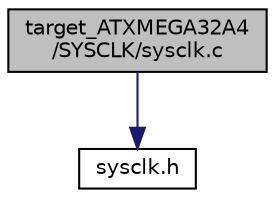 digraph "target_ATXMEGA32A4/SYSCLK/sysclk.c"
{
  edge [fontname="Helvetica",fontsize="10",labelfontname="Helvetica",labelfontsize="10"];
  node [fontname="Helvetica",fontsize="10",shape=record];
  Node0 [label="target_ATXMEGA32A4\l/SYSCLK/sysclk.c",height=0.2,width=0.4,color="black", fillcolor="grey75", style="filled", fontcolor="black"];
  Node0 -> Node1 [color="midnightblue",fontsize="10",style="solid",fontname="Helvetica"];
  Node1 [label="sysclk.h",height=0.2,width=0.4,color="black", fillcolor="white", style="filled",URL="$sysclk_8h.html"];
}
